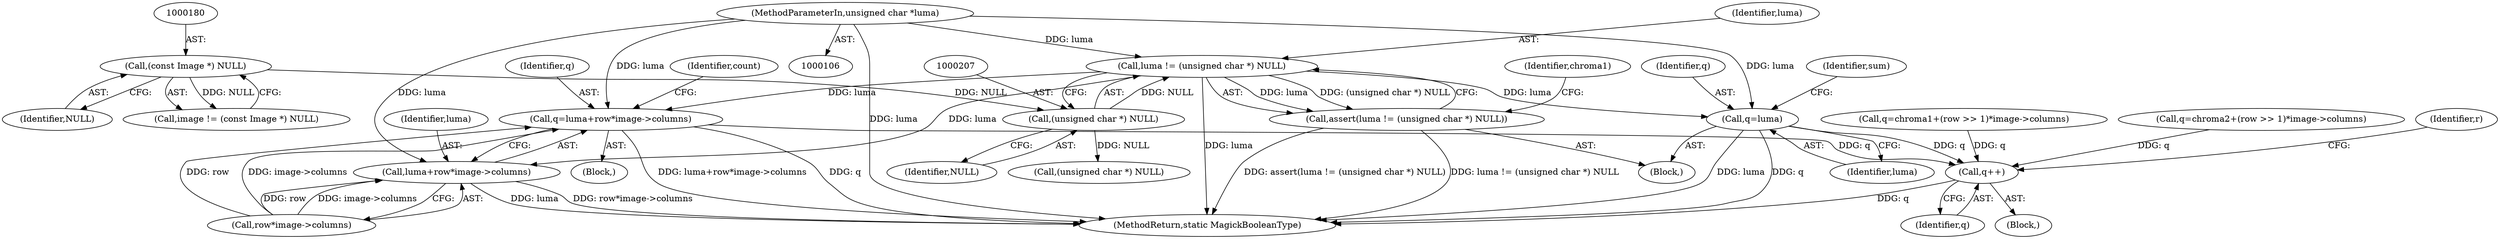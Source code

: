 digraph "0_ImageMagick_1e6a3ace073c9ec9c71e439c111d23c6e66cb6ae@pointer" {
"1000204" [label="(Call,luma != (unsigned char *) NULL)"];
"1000108" [label="(MethodParameterIn,unsigned char *luma)"];
"1000206" [label="(Call,(unsigned char *) NULL)"];
"1000179" [label="(Call,(const Image *) NULL)"];
"1000203" [label="(Call,assert(luma != (unsigned char *) NULL))"];
"1000514" [label="(Call,q=luma)"];
"1000781" [label="(Call,q++)"];
"1000555" [label="(Call,q=luma+row*image->columns)"];
"1000557" [label="(Call,luma+row*image->columns)"];
"1000514" [label="(Call,q=luma)"];
"1000555" [label="(Call,q=luma+row*image->columns)"];
"1000781" [label="(Call,q++)"];
"1000565" [label="(Identifier,count)"];
"1000554" [label="(Block,)"];
"1000516" [label="(Identifier,luma)"];
"1000108" [label="(MethodParameterIn,unsigned char *luma)"];
"1000559" [label="(Call,row*image->columns)"];
"1000203" [label="(Call,assert(luma != (unsigned char *) NULL))"];
"1000177" [label="(Call,image != (const Image *) NULL)"];
"1000782" [label="(Identifier,q)"];
"1000558" [label="(Identifier,luma)"];
"1000206" [label="(Call,(unsigned char *) NULL)"];
"1000785" [label="(Identifier,r)"];
"1000112" [label="(Block,)"];
"1000522" [label="(Identifier,sum)"];
"1000211" [label="(Identifier,chroma1)"];
"1000557" [label="(Call,luma+row*image->columns)"];
"1000574" [label="(Call,q=chroma1+(row >> 1)*image->columns)"];
"1000212" [label="(Call,(unsigned char *) NULL)"];
"1000204" [label="(Call,luma != (unsigned char *) NULL)"];
"1000823" [label="(MethodReturn,static MagickBooleanType)"];
"1000599" [label="(Call,q=chroma2+(row >> 1)*image->columns)"];
"1000181" [label="(Identifier,NULL)"];
"1000208" [label="(Identifier,NULL)"];
"1000515" [label="(Identifier,q)"];
"1000179" [label="(Call,(const Image *) NULL)"];
"1000205" [label="(Identifier,luma)"];
"1000556" [label="(Identifier,q)"];
"1000518" [label="(Block,)"];
"1000204" -> "1000203"  [label="AST: "];
"1000204" -> "1000206"  [label="CFG: "];
"1000205" -> "1000204"  [label="AST: "];
"1000206" -> "1000204"  [label="AST: "];
"1000203" -> "1000204"  [label="CFG: "];
"1000204" -> "1000823"  [label="DDG: luma"];
"1000204" -> "1000203"  [label="DDG: luma"];
"1000204" -> "1000203"  [label="DDG: (unsigned char *) NULL"];
"1000108" -> "1000204"  [label="DDG: luma"];
"1000206" -> "1000204"  [label="DDG: NULL"];
"1000204" -> "1000514"  [label="DDG: luma"];
"1000204" -> "1000555"  [label="DDG: luma"];
"1000204" -> "1000557"  [label="DDG: luma"];
"1000108" -> "1000106"  [label="AST: "];
"1000108" -> "1000823"  [label="DDG: luma"];
"1000108" -> "1000514"  [label="DDG: luma"];
"1000108" -> "1000555"  [label="DDG: luma"];
"1000108" -> "1000557"  [label="DDG: luma"];
"1000206" -> "1000208"  [label="CFG: "];
"1000207" -> "1000206"  [label="AST: "];
"1000208" -> "1000206"  [label="AST: "];
"1000179" -> "1000206"  [label="DDG: NULL"];
"1000206" -> "1000212"  [label="DDG: NULL"];
"1000179" -> "1000177"  [label="AST: "];
"1000179" -> "1000181"  [label="CFG: "];
"1000180" -> "1000179"  [label="AST: "];
"1000181" -> "1000179"  [label="AST: "];
"1000177" -> "1000179"  [label="CFG: "];
"1000179" -> "1000177"  [label="DDG: NULL"];
"1000203" -> "1000112"  [label="AST: "];
"1000211" -> "1000203"  [label="CFG: "];
"1000203" -> "1000823"  [label="DDG: assert(luma != (unsigned char *) NULL)"];
"1000203" -> "1000823"  [label="DDG: luma != (unsigned char *) NULL"];
"1000514" -> "1000112"  [label="AST: "];
"1000514" -> "1000516"  [label="CFG: "];
"1000515" -> "1000514"  [label="AST: "];
"1000516" -> "1000514"  [label="AST: "];
"1000522" -> "1000514"  [label="CFG: "];
"1000514" -> "1000823"  [label="DDG: q"];
"1000514" -> "1000823"  [label="DDG: luma"];
"1000514" -> "1000781"  [label="DDG: q"];
"1000781" -> "1000518"  [label="AST: "];
"1000781" -> "1000782"  [label="CFG: "];
"1000782" -> "1000781"  [label="AST: "];
"1000785" -> "1000781"  [label="CFG: "];
"1000781" -> "1000823"  [label="DDG: q"];
"1000574" -> "1000781"  [label="DDG: q"];
"1000599" -> "1000781"  [label="DDG: q"];
"1000555" -> "1000781"  [label="DDG: q"];
"1000555" -> "1000554"  [label="AST: "];
"1000555" -> "1000557"  [label="CFG: "];
"1000556" -> "1000555"  [label="AST: "];
"1000557" -> "1000555"  [label="AST: "];
"1000565" -> "1000555"  [label="CFG: "];
"1000555" -> "1000823"  [label="DDG: luma+row*image->columns"];
"1000555" -> "1000823"  [label="DDG: q"];
"1000559" -> "1000555"  [label="DDG: row"];
"1000559" -> "1000555"  [label="DDG: image->columns"];
"1000557" -> "1000559"  [label="CFG: "];
"1000558" -> "1000557"  [label="AST: "];
"1000559" -> "1000557"  [label="AST: "];
"1000557" -> "1000823"  [label="DDG: luma"];
"1000557" -> "1000823"  [label="DDG: row*image->columns"];
"1000559" -> "1000557"  [label="DDG: row"];
"1000559" -> "1000557"  [label="DDG: image->columns"];
}
